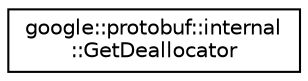 digraph "类继承关系图"
{
 // LATEX_PDF_SIZE
  edge [fontname="Helvetica",fontsize="10",labelfontname="Helvetica",labelfontsize="10"];
  node [fontname="Helvetica",fontsize="10",shape=record];
  rankdir="LR";
  Node0 [label="google::protobuf::internal\l::GetDeallocator",height=0.2,width=0.4,color="black", fillcolor="white", style="filled",URL="$classgoogle_1_1protobuf_1_1internal_1_1GetDeallocator.html",tooltip=" "];
}
